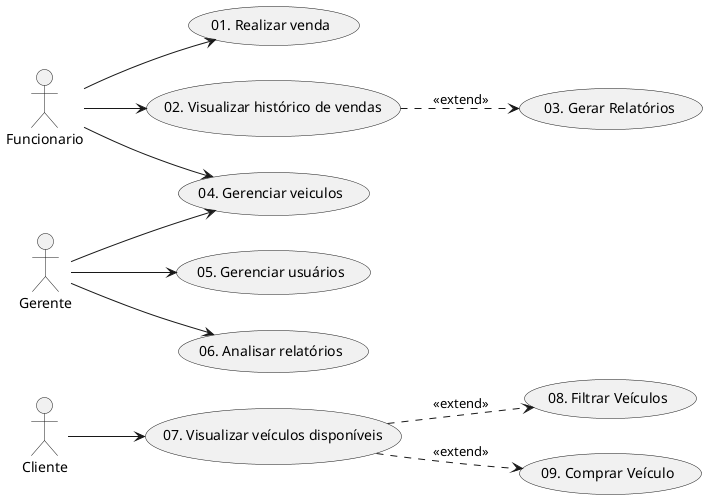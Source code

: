 @startuml usecase
left to right direction
actor Cliente
actor Funcionario
actor Gerente

Cliente --> (07. Visualizar veículos disponíveis)
(07. Visualizar veículos disponíveis) ..> (08. Filtrar Veículos): <<extend>>
(07. Visualizar veículos disponíveis) ..> (09. Comprar Veículo): <<extend>>


Funcionario --> (01. Realizar venda)
Funcionario --> (04. Gerenciar veiculos)
Funcionario --> (02. Visualizar histórico de vendas)
(02. Visualizar histórico de vendas) ..> ( 03. Gerar Relatórios): <<extend>>


Gerente --> (05. Gerenciar usuários)
Gerente --> (06. Analisar relatórios)
Gerente --> (04. Gerenciar veiculos)
@enduml
